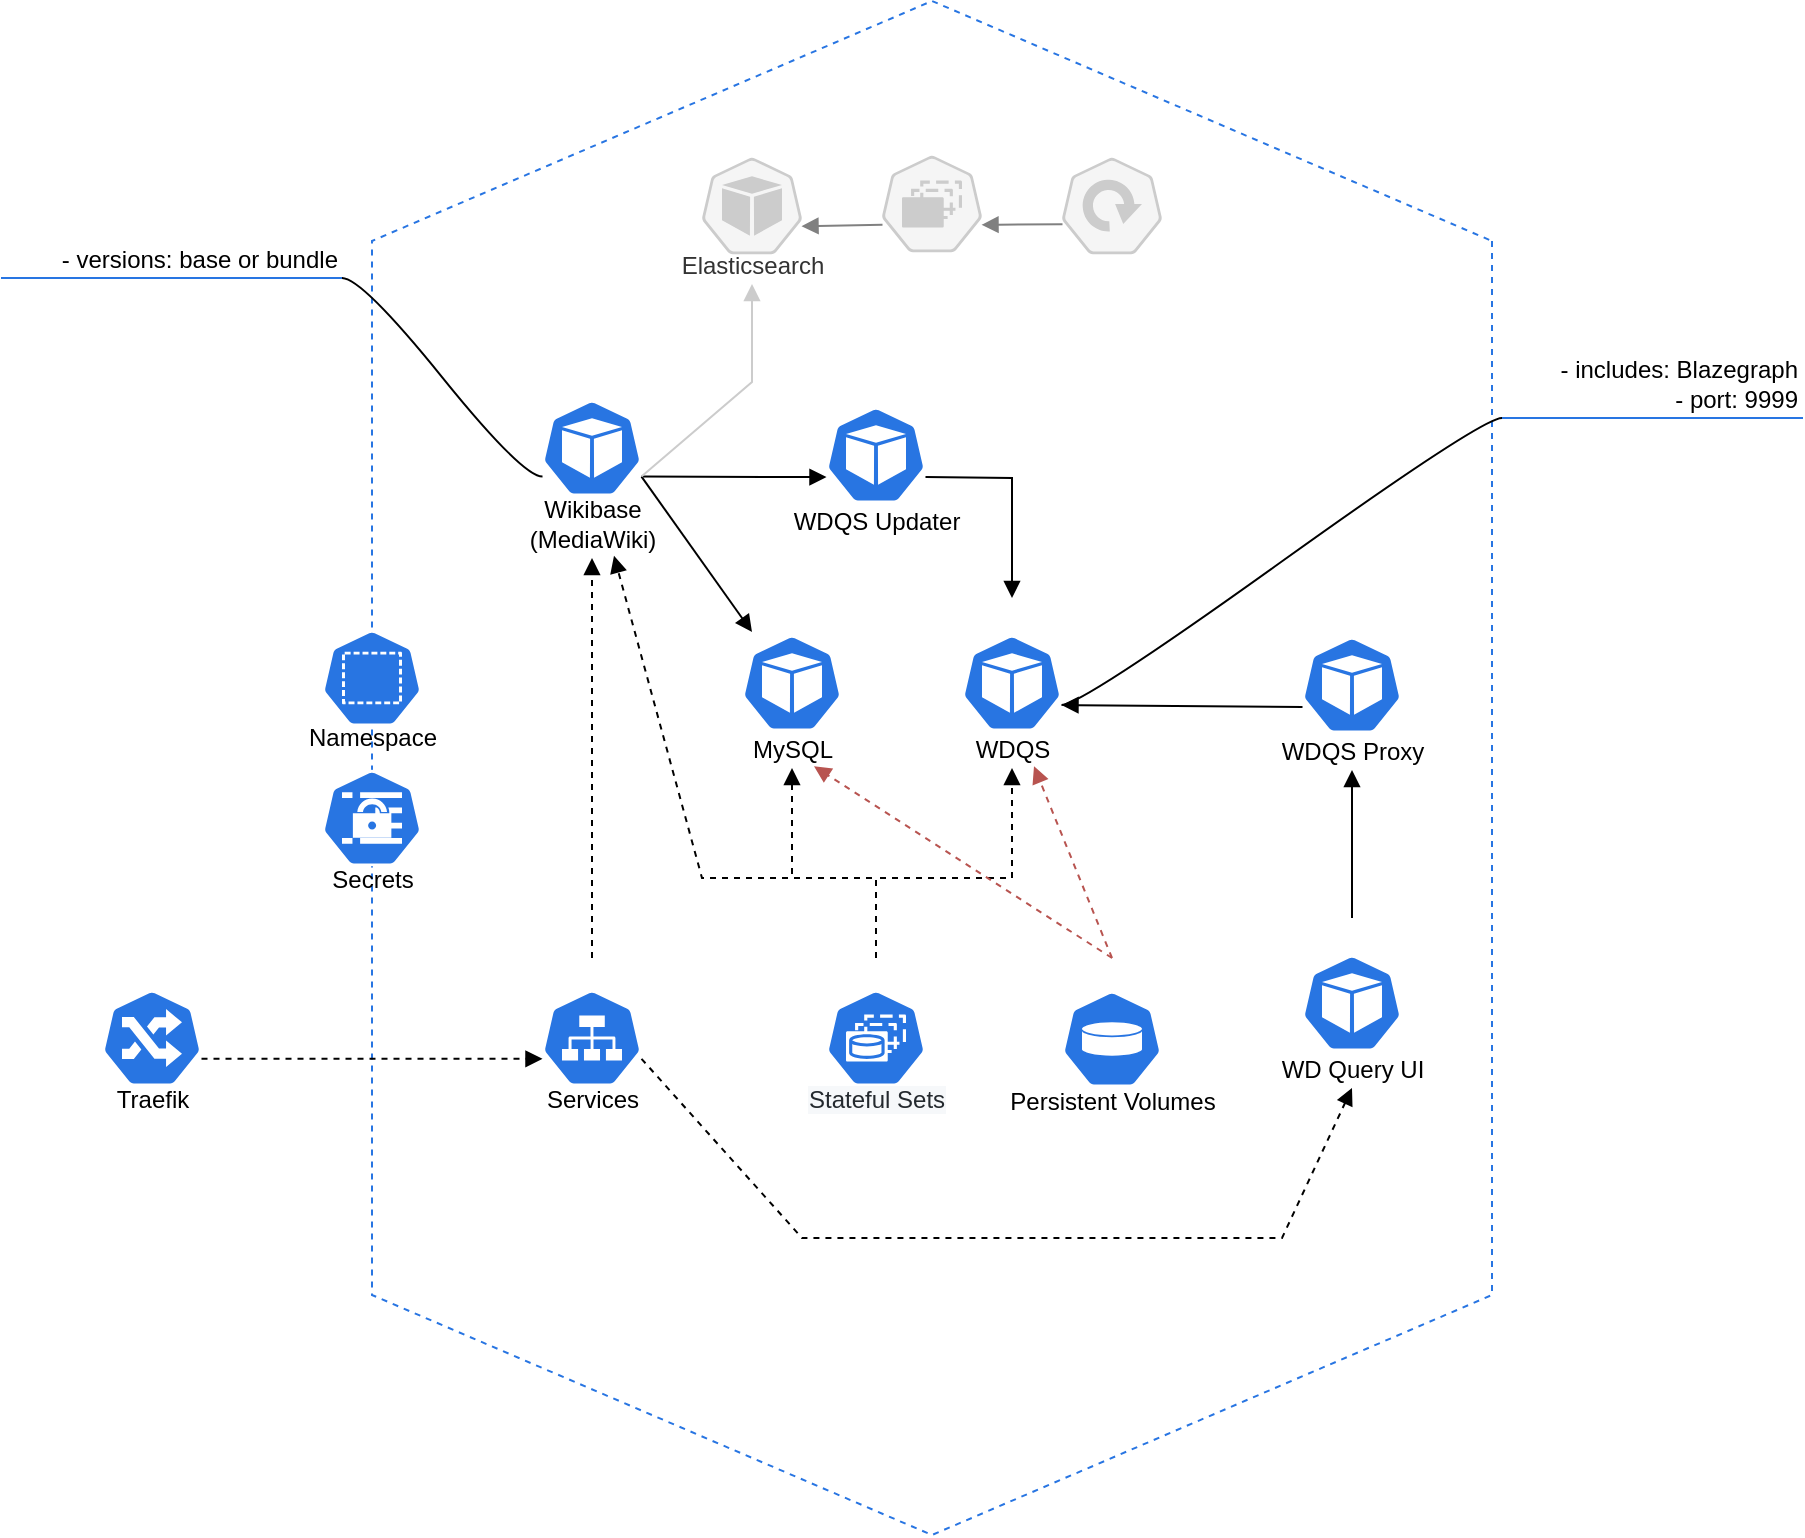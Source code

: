 <mxfile version="14.1.8" type="device"><diagram name="Architecture" id="d66fe2ae-3e9f-cf2f-6d29-e24063ad5d60"><mxGraphModel dx="2206" dy="831" grid="1" gridSize="10" guides="1" tooltips="1" connect="1" arrows="1" fold="1" page="1" pageScale="1" pageWidth="1100" pageHeight="850" background="#ffffff" math="0" shadow="0"><root><mxCell id="0"/><mxCell id="1" parent="0"/><mxCell id="_IL8Zq_-WUz4x8abNuXp-5" value="" style="shape=hexagon;perimeter=hexagonPerimeter2;whiteSpace=wrap;html=1;fixedSize=1;strokeWidth=1;size=120;rotation=90;strokeColor=#2875E2;dashed=1;" parent="1" vertex="1"><mxGeometry x="-798.5" y="145" width="767" height="560" as="geometry"/></mxCell><mxCell id="_IL8Zq_-WUz4x8abNuXp-14" style="edgeStyle=none;rounded=0;orthogonalLoop=1;jettySize=auto;html=1;exitX=0.995;exitY=0.63;exitDx=0;exitDy=0;exitPerimeter=0;entryX=0.1;entryY=0.2;entryDx=0;entryDy=0;entryPerimeter=0;endArrow=block;endFill=1;" parent="1" source="_IL8Zq_-WUz4x8abNuXp-8" target="_IL8Zq_-WUz4x8abNuXp-13" edge="1"><mxGeometry relative="1" as="geometry"/></mxCell><mxCell id="_IL8Zq_-WUz4x8abNuXp-27" style="edgeStyle=none;rounded=0;orthogonalLoop=1;jettySize=auto;html=1;exitX=0.995;exitY=0.63;exitDx=0;exitDy=0;exitPerimeter=0;entryX=0.005;entryY=0.63;entryDx=0;entryDy=0;entryPerimeter=0;endArrow=block;endFill=1;" parent="1" source="_IL8Zq_-WUz4x8abNuXp-8" target="_IL8Zq_-WUz4x8abNuXp-26" edge="1"><mxGeometry relative="1" as="geometry"/></mxCell><mxCell id="_IL8Zq_-WUz4x8abNuXp-45" style="edgeStyle=none;rounded=0;orthogonalLoop=1;jettySize=auto;html=1;entryX=0.5;entryY=1;entryDx=0;entryDy=0;entryPerimeter=0;endArrow=block;endFill=1;strokeWidth=1;exitX=0.995;exitY=0.63;exitDx=0;exitDy=0;exitPerimeter=0;fillColor=#f5f5f5;strokeColor=#CCCCCC;" parent="1" source="_IL8Zq_-WUz4x8abNuXp-8" target="_IL8Zq_-WUz4x8abNuXp-44" edge="1"><mxGeometry relative="1" as="geometry"><Array as="points"><mxPoint x="-505" y="232"/></Array></mxGeometry></mxCell><mxCell id="_IL8Zq_-WUz4x8abNuXp-8" value="Wikibase&lt;br&gt;(MediaWiki)" style="html=1;dashed=0;whitespace=wrap;fillColor=#2875E2;strokeColor=#ffffff;points=[[0.005,0.63,0],[0.1,0.2,0],[0.9,0.2,0],[0.5,0,0],[0.995,0.63,0],[0.72,0.99,0],[0.5,1,0],[0.28,0.99,0]];shape=mxgraph.kubernetes.icon;prIcon=pod;verticalAlign=bottom;" parent="1" vertex="1"><mxGeometry x="-610" y="210" width="50" height="110" as="geometry"/></mxCell><mxCell id="_IL8Zq_-WUz4x8abNuXp-36" style="edgeStyle=none;rounded=0;orthogonalLoop=1;jettySize=auto;html=1;exitX=0.995;exitY=0.63;exitDx=0;exitDy=0;exitPerimeter=0;entryX=0.005;entryY=0.63;entryDx=0;entryDy=0;entryPerimeter=0;dashed=1;endArrow=block;endFill=1;" parent="1" source="_IL8Zq_-WUz4x8abNuXp-1" target="_IL8Zq_-WUz4x8abNuXp-33" edge="1"><mxGeometry relative="1" as="geometry"/></mxCell><mxCell id="_IL8Zq_-WUz4x8abNuXp-1" value="Traefik" style="html=1;dashed=0;whitespace=wrap;fillColor=#2875E2;strokeColor=#ffffff;points=[[0.005,0.63,0],[0.1,0.2,0],[0.9,0.2,0],[0.5,0,0],[0.995,0.63,0],[0.72,0.99,0],[0.5,1,0],[0.28,0.99,0]];shape=mxgraph.kubernetes.icon;prIcon=ing;verticalAlign=bottom;spacingTop=0;" parent="1" vertex="1"><mxGeometry x="-830" y="520" width="50" height="80" as="geometry"/></mxCell><mxCell id="_IL8Zq_-WUz4x8abNuXp-11" value="- versions: base or bundle" style="whiteSpace=wrap;html=1;shape=partialRectangle;top=0;left=0;bottom=1;right=0;points=[[0,1],[1,1]];fillColor=none;align=right;verticalAlign=bottom;routingCenterY=0.5;snapToPoint=1;recursiveResize=0;autosize=1;treeFolding=1;treeMoving=1;newEdgeStyle={&quot;edgeStyle&quot;:&quot;entityRelationEdgeStyle&quot;,&quot;startArrow&quot;:&quot;none&quot;,&quot;endArrow&quot;:&quot;none&quot;,&quot;segment&quot;:10,&quot;curved&quot;:1};strokeColor=#2875E2;strokeWidth=1;" parent="1" vertex="1"><mxGeometry x="-880" y="160" width="170" height="20" as="geometry"/></mxCell><mxCell id="_IL8Zq_-WUz4x8abNuXp-12" value="" style="edgeStyle=entityRelationEdgeStyle;startArrow=none;endArrow=none;segment=10;curved=1;exitX=0.005;exitY=0.63;exitDx=0;exitDy=0;exitPerimeter=0;" parent="1" source="_IL8Zq_-WUz4x8abNuXp-8" target="_IL8Zq_-WUz4x8abNuXp-11" edge="1"><mxGeometry relative="1" as="geometry"><mxPoint x="-830" y="200" as="sourcePoint"/></mxGeometry></mxCell><mxCell id="_IL8Zq_-WUz4x8abNuXp-13" value="MySQL" style="html=1;dashed=0;whitespace=wrap;fillColor=#2875E2;strokeColor=#ffffff;points=[[0.005,0.63,0],[0.1,0.2,0],[0.9,0.2,0],[0.5,0,0],[0.995,0.63,0],[0.72,0.99,0],[0.5,1,0],[0.28,0.99,0]];shape=mxgraph.kubernetes.icon;prIcon=pod;verticalAlign=bottom;" parent="1" vertex="1"><mxGeometry x="-510" y="340" width="50" height="85" as="geometry"/></mxCell><mxCell id="_IL8Zq_-WUz4x8abNuXp-16" value="WDQS" style="html=1;dashed=0;whitespace=wrap;fillColor=#2875E2;strokeColor=#ffffff;points=[[0.005,0.63,0],[0.1,0.2,0],[0.9,0.2,0],[0.5,0,0],[0.995,0.63,0],[0.72,0.99,0],[0.5,1,0],[0.28,0.99,0]];shape=mxgraph.kubernetes.icon;prIcon=pod;verticalAlign=bottom;" parent="1" vertex="1"><mxGeometry x="-400" y="340" width="50" height="85" as="geometry"/></mxCell><mxCell id="_IL8Zq_-WUz4x8abNuXp-18" value="- includes: Blazegraph&lt;br&gt;- port: 9999" style="whiteSpace=wrap;html=1;shape=partialRectangle;top=0;left=0;bottom=1;right=0;points=[[0,1],[1,1]];fillColor=none;align=right;verticalAlign=bottom;routingCenterY=0.5;snapToPoint=1;recursiveResize=0;autosize=1;treeFolding=1;treeMoving=1;newEdgeStyle={&quot;edgeStyle&quot;:&quot;entityRelationEdgeStyle&quot;,&quot;startArrow&quot;:&quot;none&quot;,&quot;endArrow&quot;:&quot;none&quot;,&quot;segment&quot;:10,&quot;curved&quot;:1};strokeColor=#2875E2;strokeWidth=1;" parent="1" vertex="1"><mxGeometry x="-130" y="220" width="150" height="30" as="geometry"/></mxCell><mxCell id="_IL8Zq_-WUz4x8abNuXp-19" value="" style="edgeStyle=entityRelationEdgeStyle;startArrow=none;endArrow=none;segment=10;curved=1;exitX=0.995;exitY=0.63;exitDx=0;exitDy=0;exitPerimeter=0;" parent="1" source="_IL8Zq_-WUz4x8abNuXp-16" target="_IL8Zq_-WUz4x8abNuXp-18" edge="1"><mxGeometry relative="1" as="geometry"><mxPoint x="-340" y="210" as="sourcePoint"/></mxGeometry></mxCell><mxCell id="_IL8Zq_-WUz4x8abNuXp-28" style="edgeStyle=none;rounded=0;orthogonalLoop=1;jettySize=auto;html=1;exitX=0.995;exitY=0.63;exitDx=0;exitDy=0;exitPerimeter=0;entryX=0.5;entryY=0;entryDx=0;entryDy=0;entryPerimeter=0;endArrow=block;endFill=1;" parent="1" source="_IL8Zq_-WUz4x8abNuXp-26" target="_IL8Zq_-WUz4x8abNuXp-16" edge="1"><mxGeometry relative="1" as="geometry"><Array as="points"><mxPoint x="-375" y="280"/></Array></mxGeometry></mxCell><mxCell id="_IL8Zq_-WUz4x8abNuXp-26" value="WDQS Updater" style="html=1;dashed=0;whitespace=wrap;fillColor=#2875E2;strokeColor=#ffffff;points=[[0.005,0.63,0],[0.1,0.2,0],[0.9,0.2,0],[0.5,0,0],[0.995,0.63,0],[0.72,0.99,0],[0.5,1,0],[0.28,0.99,0]];shape=mxgraph.kubernetes.icon;prIcon=pod;verticalAlign=bottom;" parent="1" vertex="1"><mxGeometry x="-468" y="226" width="50" height="85" as="geometry"/></mxCell><mxCell id="_IL8Zq_-WUz4x8abNuXp-31" style="edgeStyle=none;rounded=0;orthogonalLoop=1;jettySize=auto;html=1;entryX=0.5;entryY=1;entryDx=0;entryDy=0;entryPerimeter=0;endArrow=block;endFill=1;dashed=1;" parent="1" source="_IL8Zq_-WUz4x8abNuXp-30" target="_IL8Zq_-WUz4x8abNuXp-13" edge="1"><mxGeometry relative="1" as="geometry"><Array as="points"><mxPoint x="-443" y="480"/><mxPoint x="-485" y="480"/></Array></mxGeometry></mxCell><mxCell id="_IL8Zq_-WUz4x8abNuXp-32" style="edgeStyle=none;rounded=0;orthogonalLoop=1;jettySize=auto;html=1;entryX=0.5;entryY=1;entryDx=0;entryDy=0;entryPerimeter=0;endArrow=block;endFill=1;dashed=1;" parent="1" source="_IL8Zq_-WUz4x8abNuXp-30" target="_IL8Zq_-WUz4x8abNuXp-16" edge="1"><mxGeometry relative="1" as="geometry"><Array as="points"><mxPoint x="-443" y="480"/><mxPoint x="-375" y="480"/></Array></mxGeometry></mxCell><mxCell id="_IL8Zq_-WUz4x8abNuXp-40" style="edgeStyle=none;rounded=0;orthogonalLoop=1;jettySize=auto;html=1;exitX=0.5;exitY=0;exitDx=0;exitDy=0;exitPerimeter=0;entryX=0.72;entryY=0.99;entryDx=0;entryDy=0;entryPerimeter=0;endArrow=block;endFill=1;dashed=1;" parent="1" source="_IL8Zq_-WUz4x8abNuXp-30" target="_IL8Zq_-WUz4x8abNuXp-8" edge="1"><mxGeometry relative="1" as="geometry"><Array as="points"><mxPoint x="-443" y="480"/><mxPoint x="-530" y="480"/></Array></mxGeometry></mxCell><mxCell id="_IL8Zq_-WUz4x8abNuXp-30" value="&lt;span style=&quot;color: rgb(36 , 41 , 46) ; background-color: rgb(246 , 248 , 250)&quot;&gt;&lt;font style=&quot;font-size: 12px&quot;&gt;Stateful Sets&lt;br&gt;&lt;/font&gt;&lt;/span&gt;" style="html=1;dashed=0;whitespace=wrap;fillColor=#2875E2;strokeColor=#ffffff;points=[[0.005,0.63,0],[0.1,0.2,0],[0.9,0.2,0],[0.5,0,0],[0.995,0.63,0],[0.72,0.99,0],[0.5,1,0],[0.28,0.99,0]];shape=mxgraph.kubernetes.icon;prIcon=sts;align=center;verticalAlign=bottom;" parent="1" vertex="1"><mxGeometry x="-468" y="520" width="50" height="80" as="geometry"/></mxCell><mxCell id="_IL8Zq_-WUz4x8abNuXp-35" style="edgeStyle=none;rounded=0;orthogonalLoop=1;jettySize=auto;html=1;exitX=0.5;exitY=0;exitDx=0;exitDy=0;exitPerimeter=0;dashed=1;endArrow=block;endFill=1;" parent="1" source="_IL8Zq_-WUz4x8abNuXp-33" target="_IL8Zq_-WUz4x8abNuXp-8" edge="1"><mxGeometry relative="1" as="geometry"/></mxCell><mxCell id="_IL8Zq_-WUz4x8abNuXp-38" style="edgeStyle=none;rounded=0;orthogonalLoop=1;jettySize=auto;html=1;exitX=0.995;exitY=0.63;exitDx=0;exitDy=0;exitPerimeter=0;entryX=0.5;entryY=1;entryDx=0;entryDy=0;entryPerimeter=0;dashed=1;endArrow=block;endFill=1;" parent="1" source="_IL8Zq_-WUz4x8abNuXp-33" target="_IL8Zq_-WUz4x8abNuXp-37" edge="1"><mxGeometry relative="1" as="geometry"><Array as="points"><mxPoint x="-480" y="660"/><mxPoint x="-240" y="660"/></Array></mxGeometry></mxCell><mxCell id="_IL8Zq_-WUz4x8abNuXp-33" value="Services" style="html=1;dashed=0;whitespace=wrap;fillColor=#2875E2;strokeColor=#ffffff;points=[[0.005,0.63,0],[0.1,0.2,0],[0.9,0.2,0],[0.5,0,0],[0.995,0.63,0],[0.72,0.99,0],[0.5,1,0],[0.28,0.99,0]];shape=mxgraph.kubernetes.icon;prIcon=svc;align=center;verticalAlign=bottom;" parent="1" vertex="1"><mxGeometry x="-610" y="520" width="50" height="80" as="geometry"/></mxCell><mxCell id="_IL8Zq_-WUz4x8abNuXp-42" style="edgeStyle=none;rounded=0;orthogonalLoop=1;jettySize=auto;html=1;exitX=0.5;exitY=0;exitDx=0;exitDy=0;exitPerimeter=0;entryX=0.72;entryY=0.99;entryDx=0;entryDy=0;entryPerimeter=0;dashed=1;endArrow=block;endFill=1;fillColor=#f8cecc;strokeColor=#b85450;" parent="1" source="_IL8Zq_-WUz4x8abNuXp-34" target="_IL8Zq_-WUz4x8abNuXp-16" edge="1"><mxGeometry relative="1" as="geometry"/></mxCell><mxCell id="_IL8Zq_-WUz4x8abNuXp-34" value="Persistent Volumes" style="html=1;dashed=0;whitespace=wrap;fillColor=#2875E2;strokeColor=#ffffff;points=[[0.005,0.63,0],[0.1,0.2,0],[0.9,0.2,0],[0.5,0,0],[0.995,0.63,0],[0.72,0.99,0],[0.5,1,0],[0.28,0.99,0]];shape=mxgraph.kubernetes.icon;prIcon=pv;align=center;verticalAlign=bottom;" parent="1" vertex="1"><mxGeometry x="-350" y="520" width="50" height="81" as="geometry"/></mxCell><mxCell id="_IL8Zq_-WUz4x8abNuXp-39" style="edgeStyle=none;rounded=0;orthogonalLoop=1;jettySize=auto;html=1;exitX=0.005;exitY=0.63;exitDx=0;exitDy=0;exitPerimeter=0;entryX=0.995;entryY=0.63;entryDx=0;entryDy=0;entryPerimeter=0;endArrow=block;endFill=1;" parent="1" source="NFd3esU9thwVP_hJrYfx-1" target="_IL8Zq_-WUz4x8abNuXp-16" edge="1"><mxGeometry relative="1" as="geometry"/></mxCell><mxCell id="NFd3esU9thwVP_hJrYfx-6" style="edgeStyle=orthogonalEdgeStyle;rounded=0;orthogonalLoop=1;jettySize=auto;html=1;exitX=0.5;exitY=0;exitDx=0;exitDy=0;exitPerimeter=0;entryX=0.5;entryY=1;entryDx=0;entryDy=0;entryPerimeter=0;endArrow=block;endFill=1;" parent="1" source="_IL8Zq_-WUz4x8abNuXp-37" target="NFd3esU9thwVP_hJrYfx-1" edge="1"><mxGeometry relative="1" as="geometry"/></mxCell><mxCell id="_IL8Zq_-WUz4x8abNuXp-37" value="WD Query UI" style="html=1;dashed=0;whitespace=wrap;fillColor=#2875E2;strokeColor=#ffffff;points=[[0.005,0.63,0],[0.1,0.2,0],[0.9,0.2,0],[0.5,0,0],[0.995,0.63,0],[0.72,0.99,0],[0.5,1,0],[0.28,0.99,0]];shape=mxgraph.kubernetes.icon;prIcon=pod;verticalAlign=bottom;" parent="1" vertex="1"><mxGeometry x="-230" y="500" width="50" height="85" as="geometry"/></mxCell><mxCell id="_IL8Zq_-WUz4x8abNuXp-43" value="Namespace" style="html=1;dashed=0;whitespace=wrap;fillColor=#2875E2;strokeColor=#ffffff;points=[[0.005,0.63,0],[0.1,0.2,0],[0.9,0.2,0],[0.5,0,0],[0.995,0.63,0],[0.72,0.99,0],[0.5,1,0],[0.28,0.99,0]];shape=mxgraph.kubernetes.icon;prIcon=ns;align=center;verticalAlign=bottom;" parent="1" vertex="1"><mxGeometry x="-720" y="341" width="50" height="78" as="geometry"/></mxCell><mxCell id="_IL8Zq_-WUz4x8abNuXp-44" value="Elasticsearch" style="html=1;dashed=0;whitespace=wrap;fillColor=#f5f5f5;points=[[0.005,0.63,0],[0.1,0.2,0],[0.9,0.2,0],[0.5,0,0],[0.995,0.63,0],[0.72,0.99,0],[0.5,1,0],[0.28,0.99,0]];shape=mxgraph.kubernetes.icon;prIcon=pod;align=center;verticalAlign=bottom;fontColor=#333333;strokeColor=#CCCCCC;" parent="1" vertex="1"><mxGeometry x="-530" y="105" width="50" height="78" as="geometry"/></mxCell><mxCell id="_IL8Zq_-WUz4x8abNuXp-48" style="edgeStyle=none;rounded=0;orthogonalLoop=1;jettySize=auto;html=1;exitX=0.005;exitY=0.63;exitDx=0;exitDy=0;exitPerimeter=0;entryX=0.995;entryY=0.63;entryDx=0;entryDy=0;entryPerimeter=0;endArrow=block;endFill=1;strokeWidth=1;strokeColor=#808080;" parent="1" source="_IL8Zq_-WUz4x8abNuXp-46" target="_IL8Zq_-WUz4x8abNuXp-44" edge="1"><mxGeometry relative="1" as="geometry"/></mxCell><mxCell id="_IL8Zq_-WUz4x8abNuXp-46" value="" style="html=1;dashed=0;whitespace=wrap;fillColor=#f5f5f5;points=[[0.005,0.63,0],[0.1,0.2,0],[0.9,0.2,0],[0.5,0,0],[0.995,0.63,0],[0.72,0.99,0],[0.5,1,0],[0.28,0.99,0]];shape=mxgraph.kubernetes.icon;prIcon=rs;align=center;verticalAlign=bottom;fontColor=#333333;strokeColor=#CCCCCC;" parent="1" vertex="1"><mxGeometry x="-440" y="103" width="50" height="80" as="geometry"/></mxCell><mxCell id="_IL8Zq_-WUz4x8abNuXp-49" style="edgeStyle=none;rounded=0;orthogonalLoop=1;jettySize=auto;html=1;exitX=0.005;exitY=0.63;exitDx=0;exitDy=0;exitPerimeter=0;entryX=0.995;entryY=0.63;entryDx=0;entryDy=0;entryPerimeter=0;endArrow=block;endFill=1;strokeWidth=1;strokeColor=#808080;" parent="1" source="_IL8Zq_-WUz4x8abNuXp-47" target="_IL8Zq_-WUz4x8abNuXp-46" edge="1"><mxGeometry relative="1" as="geometry"/></mxCell><mxCell id="_IL8Zq_-WUz4x8abNuXp-47" value="" style="html=1;dashed=0;whitespace=wrap;fillColor=#f5f5f5;points=[[0.005,0.63,0],[0.1,0.2,0],[0.9,0.2,0],[0.5,0,0],[0.995,0.63,0],[0.72,0.99,0],[0.5,1,0],[0.28,0.99,0]];shape=mxgraph.kubernetes.icon;prIcon=deploy;align=center;verticalAlign=bottom;fontColor=#333333;strokeColor=#CCCCCC;" parent="1" vertex="1"><mxGeometry x="-350" y="109" width="50" height="70" as="geometry"/></mxCell><mxCell id="H0XvLpFR1a4N1J-SJH_W-1" value="Secrets" style="html=1;dashed=0;whitespace=wrap;fillColor=#2875E2;strokeColor=#ffffff;points=[[0.005,0.63,0],[0.1,0.2,0],[0.9,0.2,0],[0.5,0,0],[0.995,0.63,0],[0.72,0.99,0],[0.5,1,0],[0.28,0.99,0]];shape=mxgraph.kubernetes.icon;prIcon=secret;verticalAlign=bottom;" parent="1" vertex="1"><mxGeometry x="-720" y="410" width="50" height="80" as="geometry"/></mxCell><mxCell id="NFd3esU9thwVP_hJrYfx-1" value="WDQS Proxy" style="html=1;dashed=0;whitespace=wrap;fillColor=#2875E2;strokeColor=#ffffff;points=[[0.005,0.63,0],[0.1,0.2,0],[0.9,0.2,0],[0.5,0,0],[0.995,0.63,0],[0.72,0.99,0],[0.5,1,0],[0.28,0.99,0]];shape=mxgraph.kubernetes.icon;prIcon=pod;verticalAlign=bottom;" parent="1" vertex="1"><mxGeometry x="-230" y="341" width="50" height="85" as="geometry"/></mxCell><mxCell id="NFd3esU9thwVP_hJrYfx-3" style="edgeStyle=none;rounded=0;orthogonalLoop=1;jettySize=auto;html=1;dashed=1;endArrow=block;endFill=1;fillColor=#f8cecc;strokeColor=#b85450;exitX=0.5;exitY=0;exitDx=0;exitDy=0;exitPerimeter=0;entryX=0.72;entryY=0.99;entryDx=0;entryDy=0;entryPerimeter=0;" parent="1" source="_IL8Zq_-WUz4x8abNuXp-34" target="_IL8Zq_-WUz4x8abNuXp-13" edge="1"><mxGeometry relative="1" as="geometry"><mxPoint x="-325" y="520" as="sourcePoint"/><mxPoint x="-420" y="460" as="targetPoint"/></mxGeometry></mxCell></root></mxGraphModel></diagram></mxfile>